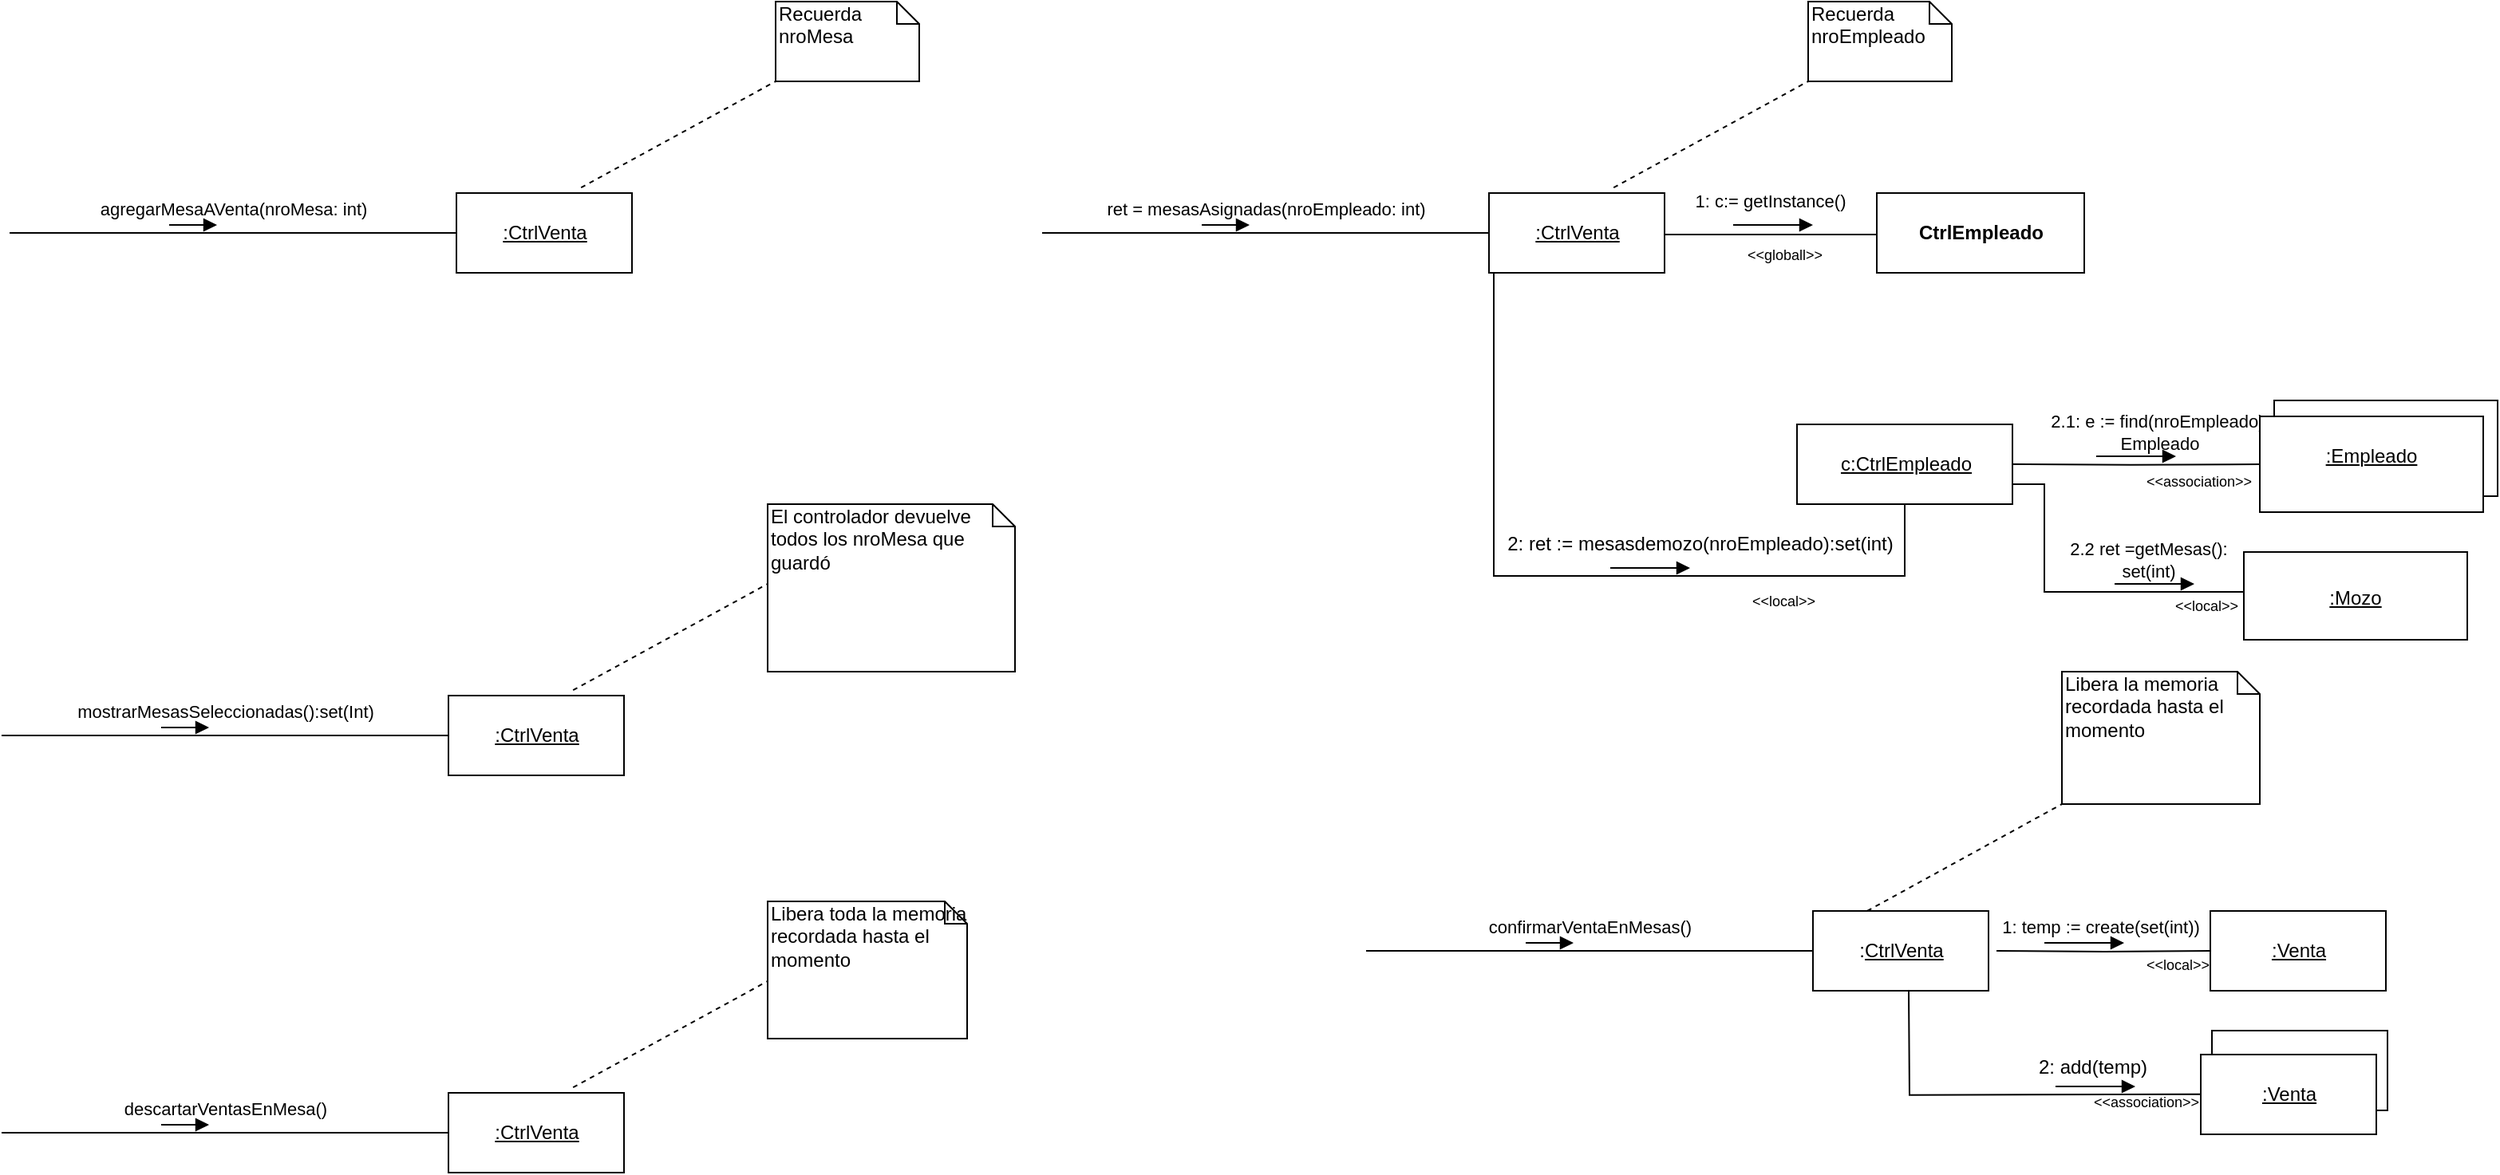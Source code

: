 <mxfile version="10.6.7" type="google"><diagram id="XITCV6rxLnrqJTZSEeq6" name="Page-1"><mxGraphModel dx="2244" dy="764" grid="1" gridSize="10" guides="1" tooltips="1" connect="1" arrows="1" fold="1" page="1" pageScale="1" pageWidth="850" pageHeight="1100" math="0" shadow="0"><root><mxCell id="0"/><mxCell id="1" parent="0"/><mxCell id="_JGOVRF6-J729eWd5HFG-68" value="ventas:Venta" style="html=1;" parent="1" vertex="1"><mxGeometry x="550" y="765" width="110" height="50" as="geometry"/></mxCell><mxCell id="mEKYk5pf4T8N4epr3JKc-3" value="ret = mesasAsignadas(nroEmpleado: int)" style="edgeStyle=orthogonalEdgeStyle;rounded=0;orthogonalLoop=1;jettySize=auto;html=1;endArrow=none;endFill=0;" parent="1" source="mEKYk5pf4T8N4epr3JKc-2" edge="1"><mxGeometry y="-15" relative="1" as="geometry"><mxPoint x="-183" y="265" as="targetPoint"/><mxPoint as="offset"/></mxGeometry></mxCell><mxCell id="7O2y62O4f9Qf7PfGyApV-1" value="1: c:= getInstance()" style="edgeStyle=orthogonalEdgeStyle;rounded=0;orthogonalLoop=1;jettySize=auto;html=1;endArrow=none;endFill=0;entryX=0;entryY=0.5;entryDx=0;entryDy=0;" parent="1" edge="1"><mxGeometry x="-0.007" y="21" relative="1" as="geometry"><mxPoint x="340" y="266" as="targetPoint"/><mxPoint x="207" y="266" as="sourcePoint"/><mxPoint as="offset"/></mxGeometry></mxCell><mxCell id="mEKYk5pf4T8N4epr3JKc-2" value="&lt;u&gt;:CtrlVenta&lt;/u&gt;" style="html=1;" parent="1" vertex="1"><mxGeometry x="97" y="240" width="110" height="50" as="geometry"/></mxCell><mxCell id="mEKYk5pf4T8N4epr3JKc-4" value="" style="endArrow=block;endFill=1;html=1;edgeStyle=orthogonalEdgeStyle;align=left;verticalAlign=top;" parent="1" edge="1"><mxGeometry x="-1" relative="1" as="geometry"><mxPoint x="-83" y="260" as="sourcePoint"/><mxPoint x="-53" y="260" as="targetPoint"/></mxGeometry></mxCell><mxCell id="mEKYk5pf4T8N4epr3JKc-5" value="" style="resizable=0;html=1;align=left;verticalAlign=bottom;labelBackgroundColor=#ffffff;fontSize=10;" parent="mEKYk5pf4T8N4epr3JKc-4" connectable="0" vertex="1"><mxGeometry x="-1" relative="1" as="geometry"/></mxCell><mxCell id="_JGOVRF6-J729eWd5HFG-1" value="Recuerda &lt;br&gt;nroEmpleado" style="shape=note;whiteSpace=wrap;html=1;size=14;verticalAlign=top;align=left;spacingTop=-6;" parent="1" vertex="1"><mxGeometry x="297" y="120" width="90" height="50" as="geometry"/></mxCell><mxCell id="_JGOVRF6-J729eWd5HFG-3" value="" style="endArrow=none;dashed=1;html=1;exitX=0.71;exitY=-0.068;exitDx=0;exitDy=0;exitPerimeter=0;" parent="1" source="mEKYk5pf4T8N4epr3JKc-2" edge="1"><mxGeometry width="50" height="50" relative="1" as="geometry"><mxPoint x="247" y="220" as="sourcePoint"/><mxPoint x="297" y="170" as="targetPoint"/></mxGeometry></mxCell><mxCell id="_JGOVRF6-J729eWd5HFG-14" style="edgeStyle=orthogonalEdgeStyle;rounded=0;orthogonalLoop=1;jettySize=auto;html=1;endArrow=none;endFill=0;" parent="1" source="_JGOVRF6-J729eWd5HFG-11" edge="1"><mxGeometry relative="1" as="geometry"><mxPoint x="143" y="290" as="targetPoint"/><Array as="points"><mxPoint x="100" y="480"/><mxPoint x="100" y="290"/></Array></mxGeometry></mxCell><mxCell id="_JGOVRF6-J729eWd5HFG-15" value="2: ret := mesasdemozo(nroEmpleado):set(int)" style="text;html=1;resizable=0;points=[];align=center;verticalAlign=middle;labelBackgroundColor=#ffffff;" parent="_JGOVRF6-J729eWd5HFG-14" vertex="1" connectable="0"><mxGeometry x="-0.207" relative="1" as="geometry"><mxPoint x="39" y="-20" as="offset"/></mxGeometry></mxCell><mxCell id="_JGOVRF6-J729eWd5HFG-22" value="" style="html=1;verticalAlign=bottom;endArrow=block;" parent="1" edge="1"><mxGeometry width="80" relative="1" as="geometry"><mxPoint x="173" y="475.0" as="sourcePoint"/><mxPoint x="223" y="475.0" as="targetPoint"/></mxGeometry></mxCell><mxCell id="_JGOVRF6-J729eWd5HFG-23" value="agregarMesaAVenta(nroMesa: int)" style="edgeStyle=orthogonalEdgeStyle;rounded=0;orthogonalLoop=1;jettySize=auto;html=1;endArrow=none;endFill=0;" parent="1" source="_JGOVRF6-J729eWd5HFG-25" edge="1"><mxGeometry y="-15" relative="1" as="geometry"><mxPoint x="-830" y="265" as="targetPoint"/><mxPoint as="offset"/></mxGeometry></mxCell><mxCell id="_JGOVRF6-J729eWd5HFG-25" value="&lt;u&gt;:CtrlVenta&lt;/u&gt;" style="html=1;" parent="1" vertex="1"><mxGeometry x="-550" y="240" width="110" height="50" as="geometry"/></mxCell><mxCell id="_JGOVRF6-J729eWd5HFG-26" value="" style="endArrow=block;endFill=1;html=1;edgeStyle=orthogonalEdgeStyle;align=left;verticalAlign=top;" parent="1" edge="1"><mxGeometry x="-1" relative="1" as="geometry"><mxPoint x="-730" y="260" as="sourcePoint"/><mxPoint x="-700" y="260" as="targetPoint"/></mxGeometry></mxCell><mxCell id="_JGOVRF6-J729eWd5HFG-27" value="" style="resizable=0;html=1;align=left;verticalAlign=bottom;labelBackgroundColor=#ffffff;fontSize=10;" parent="_JGOVRF6-J729eWd5HFG-26" connectable="0" vertex="1"><mxGeometry x="-1" relative="1" as="geometry"/></mxCell><mxCell id="_JGOVRF6-J729eWd5HFG-28" value="Recuerda &lt;br&gt;nroMesa" style="shape=note;whiteSpace=wrap;html=1;size=14;verticalAlign=top;align=left;spacingTop=-6;" parent="1" vertex="1"><mxGeometry x="-350" y="120" width="90" height="50" as="geometry"/></mxCell><mxCell id="_JGOVRF6-J729eWd5HFG-29" value="" style="endArrow=none;dashed=1;html=1;exitX=0.71;exitY=-0.068;exitDx=0;exitDy=0;exitPerimeter=0;" parent="1" source="_JGOVRF6-J729eWd5HFG-25" edge="1"><mxGeometry width="50" height="50" relative="1" as="geometry"><mxPoint x="-400" y="220" as="sourcePoint"/><mxPoint x="-350" y="170" as="targetPoint"/></mxGeometry></mxCell><mxCell id="_JGOVRF6-J729eWd5HFG-36" value="mostrarMesasSeleccionadas():set(Int)" style="edgeStyle=orthogonalEdgeStyle;rounded=0;orthogonalLoop=1;jettySize=auto;html=1;endArrow=none;endFill=0;" parent="1" source="_JGOVRF6-J729eWd5HFG-37" edge="1"><mxGeometry y="-15" relative="1" as="geometry"><mxPoint x="-835" y="580" as="targetPoint"/><mxPoint as="offset"/></mxGeometry></mxCell><mxCell id="_JGOVRF6-J729eWd5HFG-37" value="&lt;u&gt;:CtrlVenta&lt;/u&gt;" style="html=1;" parent="1" vertex="1"><mxGeometry x="-555" y="555" width="110" height="50" as="geometry"/></mxCell><mxCell id="_JGOVRF6-J729eWd5HFG-38" value="" style="endArrow=block;endFill=1;html=1;edgeStyle=orthogonalEdgeStyle;align=left;verticalAlign=top;" parent="1" edge="1"><mxGeometry x="-1" relative="1" as="geometry"><mxPoint x="-735" y="575" as="sourcePoint"/><mxPoint x="-705" y="575" as="targetPoint"/></mxGeometry></mxCell><mxCell id="_JGOVRF6-J729eWd5HFG-39" value="" style="resizable=0;html=1;align=left;verticalAlign=bottom;labelBackgroundColor=#ffffff;fontSize=10;" parent="_JGOVRF6-J729eWd5HFG-38" connectable="0" vertex="1"><mxGeometry x="-1" relative="1" as="geometry"/></mxCell><mxCell id="_JGOVRF6-J729eWd5HFG-40" value="El controlador devuelve &lt;br&gt;todos los nroMesa que guardó" style="shape=note;whiteSpace=wrap;html=1;size=14;verticalAlign=top;align=left;spacingTop=-6;" parent="1" vertex="1"><mxGeometry x="-355" y="435" width="155" height="105" as="geometry"/></mxCell><mxCell id="_JGOVRF6-J729eWd5HFG-41" value="" style="endArrow=none;dashed=1;html=1;exitX=0.71;exitY=-0.068;exitDx=0;exitDy=0;exitPerimeter=0;" parent="1" source="_JGOVRF6-J729eWd5HFG-37" edge="1"><mxGeometry width="50" height="50" relative="1" as="geometry"><mxPoint x="-405" y="535" as="sourcePoint"/><mxPoint x="-355" y="485" as="targetPoint"/></mxGeometry></mxCell><mxCell id="_JGOVRF6-J729eWd5HFG-43" value="descartarVentasEnMesa()" style="edgeStyle=orthogonalEdgeStyle;rounded=0;orthogonalLoop=1;jettySize=auto;html=1;endArrow=none;endFill=0;" parent="1" source="_JGOVRF6-J729eWd5HFG-44" edge="1"><mxGeometry y="-15" relative="1" as="geometry"><mxPoint x="-835" y="829" as="targetPoint"/><mxPoint as="offset"/></mxGeometry></mxCell><mxCell id="_JGOVRF6-J729eWd5HFG-44" value="&lt;u&gt;:CtrlVenta&lt;/u&gt;" style="html=1;" parent="1" vertex="1"><mxGeometry x="-555" y="804" width="110" height="50" as="geometry"/></mxCell><mxCell id="_JGOVRF6-J729eWd5HFG-45" value="" style="endArrow=block;endFill=1;html=1;edgeStyle=orthogonalEdgeStyle;align=left;verticalAlign=top;" parent="1" edge="1"><mxGeometry x="-1" relative="1" as="geometry"><mxPoint x="-735" y="824" as="sourcePoint"/><mxPoint x="-705" y="824" as="targetPoint"/></mxGeometry></mxCell><mxCell id="_JGOVRF6-J729eWd5HFG-46" value="" style="resizable=0;html=1;align=left;verticalAlign=bottom;labelBackgroundColor=#ffffff;fontSize=10;" parent="_JGOVRF6-J729eWd5HFG-45" connectable="0" vertex="1"><mxGeometry x="-1" relative="1" as="geometry"/></mxCell><mxCell id="_JGOVRF6-J729eWd5HFG-47" value="Libera toda la memoria recordada hasta el momento" style="shape=note;whiteSpace=wrap;html=1;size=14;verticalAlign=top;align=left;spacingTop=-6;" parent="1" vertex="1"><mxGeometry x="-355" y="684" width="125" height="86" as="geometry"/></mxCell><mxCell id="_JGOVRF6-J729eWd5HFG-48" value="" style="endArrow=none;dashed=1;html=1;exitX=0.71;exitY=-0.068;exitDx=0;exitDy=0;exitPerimeter=0;" parent="1" source="_JGOVRF6-J729eWd5HFG-44" edge="1"><mxGeometry width="50" height="50" relative="1" as="geometry"><mxPoint x="-405" y="784" as="sourcePoint"/><mxPoint x="-355" y="734" as="targetPoint"/></mxGeometry></mxCell><mxCell id="_JGOVRF6-J729eWd5HFG-49" value="confirmarVentaEnMesas()" style="edgeStyle=orthogonalEdgeStyle;rounded=0;orthogonalLoop=1;jettySize=auto;html=1;endArrow=none;endFill=0;" parent="1" source="_JGOVRF6-J729eWd5HFG-51" edge="1"><mxGeometry y="-15" relative="1" as="geometry"><mxPoint x="20" y="715" as="targetPoint"/><mxPoint as="offset"/><Array as="points"><mxPoint x="220" y="715"/><mxPoint x="220" y="715"/></Array></mxGeometry></mxCell><mxCell id="_JGOVRF6-J729eWd5HFG-50" value="1: temp := create(set(int))" style="edgeStyle=orthogonalEdgeStyle;rounded=0;orthogonalLoop=1;jettySize=auto;html=1;endArrow=none;endFill=0;entryX=0;entryY=0.5;entryDx=0;entryDy=0;" parent="1" target="_JGOVRF6-J729eWd5HFG-62" edge="1"><mxGeometry x="-0.03" y="15" relative="1" as="geometry"><mxPoint x="545" y="715" as="targetPoint"/><mxPoint as="offset"/><mxPoint x="415" y="715" as="sourcePoint"/></mxGeometry></mxCell><mxCell id="_JGOVRF6-J729eWd5HFG-51" value="&lt;div&gt;:&lt;u&gt;CtrlVenta&lt;/u&gt;&lt;/div&gt;" style="html=1;" parent="1" vertex="1"><mxGeometry x="300" y="690" width="110" height="50" as="geometry"/></mxCell><mxCell id="_JGOVRF6-J729eWd5HFG-52" value="" style="endArrow=block;endFill=1;html=1;edgeStyle=orthogonalEdgeStyle;align=left;verticalAlign=top;" parent="1" edge="1"><mxGeometry x="-1" relative="1" as="geometry"><mxPoint x="120" y="710" as="sourcePoint"/><mxPoint x="150" y="710" as="targetPoint"/></mxGeometry></mxCell><mxCell id="_JGOVRF6-J729eWd5HFG-53" value="" style="resizable=0;html=1;align=left;verticalAlign=bottom;labelBackgroundColor=#ffffff;fontSize=10;" parent="_JGOVRF6-J729eWd5HFG-52" connectable="0" vertex="1"><mxGeometry x="-1" relative="1" as="geometry"/></mxCell><mxCell id="_JGOVRF6-J729eWd5HFG-56" style="edgeStyle=orthogonalEdgeStyle;rounded=0;orthogonalLoop=1;jettySize=auto;html=1;endArrow=none;endFill=0;" parent="1" edge="1"><mxGeometry relative="1" as="geometry"><mxPoint x="360" y="740" as="targetPoint"/><mxPoint x="543" y="804.862" as="sourcePoint"/></mxGeometry></mxCell><mxCell id="_JGOVRF6-J729eWd5HFG-57" value="2: add(temp)" style="text;html=1;resizable=0;points=[];align=center;verticalAlign=middle;labelBackgroundColor=#ffffff;" parent="_JGOVRF6-J729eWd5HFG-56" vertex="1" connectable="0"><mxGeometry x="-0.207" relative="1" as="geometry"><mxPoint x="30" y="-17" as="offset"/></mxGeometry></mxCell><mxCell id="_JGOVRF6-J729eWd5HFG-60" value="" style="html=1;verticalAlign=bottom;endArrow=block;" parent="1" edge="1"><mxGeometry width="80" relative="1" as="geometry"><mxPoint x="445" y="710" as="sourcePoint"/><mxPoint x="495" y="710" as="targetPoint"/></mxGeometry></mxCell><mxCell id="_JGOVRF6-J729eWd5HFG-61" value="" style="html=1;verticalAlign=bottom;endArrow=block;" parent="1" edge="1"><mxGeometry width="80" relative="1" as="geometry"><mxPoint x="452" y="800" as="sourcePoint"/><mxPoint x="502" y="800" as="targetPoint"/></mxGeometry></mxCell><mxCell id="_JGOVRF6-J729eWd5HFG-62" value="&lt;u&gt;:Venta&lt;/u&gt;" style="html=1;" parent="1" vertex="1"><mxGeometry x="549" y="690" width="110" height="50" as="geometry"/></mxCell><mxCell id="_JGOVRF6-J729eWd5HFG-67" value="&lt;u&gt;:Venta&lt;/u&gt;" style="html=1;" parent="1" vertex="1"><mxGeometry x="543" y="780" width="110" height="50" as="geometry"/></mxCell><mxCell id="PxA-X_OV6fMBi9cE627C-7" value="&lt;font style=&quot;font-size: 9px&quot;&gt;&amp;lt;&amp;lt;local&amp;gt;&amp;gt;&lt;/font&gt;" style="text;html=1;resizable=0;points=[];autosize=1;align=left;verticalAlign=top;spacingTop=-4;" parent="1" vertex="1"><mxGeometry x="260" y="485" width="60" height="20" as="geometry"/></mxCell><mxCell id="PxA-X_OV6fMBi9cE627C-9" value="Libera la memoria recordada hasta el momento" style="shape=note;whiteSpace=wrap;html=1;size=14;verticalAlign=top;align=left;spacingTop=-6;" parent="1" vertex="1"><mxGeometry x="456" y="540" width="124" height="83" as="geometry"/></mxCell><mxCell id="PxA-X_OV6fMBi9cE627C-10" value="" style="endArrow=none;dashed=1;html=1;exitX=0.71;exitY=-0.068;exitDx=0;exitDy=0;exitPerimeter=0;" parent="1" edge="1"><mxGeometry width="50" height="50" relative="1" as="geometry"><mxPoint x="334" y="690" as="sourcePoint"/><mxPoint x="456" y="623" as="targetPoint"/></mxGeometry></mxCell><mxCell id="PxA-X_OV6fMBi9cE627C-17" value="&lt;font style=&quot;font-size: 9px&quot;&gt;&amp;lt;&amp;lt;local&amp;gt;&amp;gt;&lt;/font&gt;" style="text;html=1;resizable=0;points=[];autosize=1;align=left;verticalAlign=top;spacingTop=-4;" parent="1" vertex="1"><mxGeometry x="507" y="713" width="50" height="20" as="geometry"/></mxCell><mxCell id="PxA-X_OV6fMBi9cE627C-21" value="&lt;font style=&quot;font-size: 9px&quot;&gt;&amp;lt;&amp;lt;association&amp;gt;&amp;gt;&lt;/font&gt;" style="text;html=1;resizable=0;points=[];autosize=1;align=left;verticalAlign=top;spacingTop=-4;" parent="1" vertex="1"><mxGeometry x="474" y="799" width="80" height="20" as="geometry"/></mxCell><mxCell id="7O2y62O4f9Qf7PfGyApV-2" value="&lt;b&gt;CtrlEmpleado&lt;/b&gt;" style="html=1;" parent="1" vertex="1"><mxGeometry x="340" y="240" width="130" height="50" as="geometry"/></mxCell><mxCell id="7O2y62O4f9Qf7PfGyApV-3" value="" style="verticalAlign=top;align=left;overflow=fill;fontSize=12;fontFamily=Helvetica;html=1;" parent="1" vertex="1"><mxGeometry x="589" y="370" width="140" height="60" as="geometry"/></mxCell><mxCell id="7O2y62O4f9Qf7PfGyApV-4" value="2.1: e := find(nroEmpleado):&lt;br&gt;Empleado" style="edgeStyle=orthogonalEdgeStyle;rounded=0;orthogonalLoop=1;jettySize=auto;html=1;endArrow=none;endFill=0;entryX=0;entryY=0.5;entryDx=0;entryDy=0;" parent="1" target="7O2y62O4f9Qf7PfGyApV-6" edge="1"><mxGeometry x="0.227" y="20" relative="1" as="geometry"><mxPoint x="571.857" y="409.857" as="targetPoint"/><mxPoint as="offset"/><mxPoint x="417" y="409.857" as="sourcePoint"/></mxGeometry></mxCell><mxCell id="7O2y62O4f9Qf7PfGyApV-5" value="" style="html=1;verticalAlign=bottom;endArrow=block;" parent="1" edge="1"><mxGeometry width="80" relative="1" as="geometry"><mxPoint x="477.5" y="405" as="sourcePoint"/><mxPoint x="527.5" y="405" as="targetPoint"/></mxGeometry></mxCell><mxCell id="7O2y62O4f9Qf7PfGyApV-6" value="&lt;div&gt;&lt;br&gt;&lt;/div&gt;&lt;p style=&quot;margin: 0px ; margin-top: 4px ; text-align: center&quot;&gt;&lt;u&gt;:Empleado&lt;br&gt;&lt;/u&gt;&lt;/p&gt;&lt;div style=&quot;height: 2px&quot;&gt;&lt;/div&gt;" style="verticalAlign=top;align=left;overflow=fill;fontSize=12;fontFamily=Helvetica;html=1;" parent="1" vertex="1"><mxGeometry x="580" y="380" width="140" height="60" as="geometry"/></mxCell><mxCell id="7O2y62O4f9Qf7PfGyApV-7" value="&lt;font style=&quot;font-size: 9px&quot;&gt;&amp;lt;&amp;lt;association&amp;gt;&amp;gt;&lt;/font&gt;" style="text;html=1;resizable=0;points=[];autosize=1;align=left;verticalAlign=top;spacingTop=-4;" parent="1" vertex="1"><mxGeometry x="507" y="410" width="80" height="20" as="geometry"/></mxCell><mxCell id="7O2y62O4f9Qf7PfGyApV-13" value="2.2 ret =getMesas():&lt;br&gt;set(int)" style="edgeStyle=orthogonalEdgeStyle;rounded=0;orthogonalLoop=1;jettySize=auto;html=1;endArrow=none;endFill=0;entryX=1;entryY=0.75;entryDx=0;entryDy=0;" parent="1" target="_JGOVRF6-J729eWd5HFG-11" edge="1"><mxGeometry x="-0.434" y="-20" relative="1" as="geometry"><mxPoint x="570" y="490" as="sourcePoint"/><Array as="points"><mxPoint x="560" y="490"/><mxPoint x="445" y="490"/><mxPoint x="445" y="423"/></Array><mxPoint as="offset"/></mxGeometry></mxCell><mxCell id="_JGOVRF6-J729eWd5HFG-11" value="&lt;u&gt;c:CtrlEmpleado&lt;/u&gt;" style="html=1;" parent="1" vertex="1"><mxGeometry x="290" y="385" width="135" height="50" as="geometry"/></mxCell><mxCell id="7O2y62O4f9Qf7PfGyApV-12" value="" style="html=1;verticalAlign=bottom;endArrow=block;" parent="1" edge="1"><mxGeometry width="80" relative="1" as="geometry"><mxPoint x="250" y="260" as="sourcePoint"/><mxPoint x="300" y="260" as="targetPoint"/></mxGeometry></mxCell><mxCell id="7O2y62O4f9Qf7PfGyApV-14" value="&lt;p style=&quot;margin: 0px ; margin-top: 4px ; text-align: center&quot;&gt;&lt;br&gt;&lt;/p&gt;&lt;p style=&quot;margin: 0px ; margin-top: 4px ; text-align: center&quot;&gt;&lt;u&gt;:Mozo&lt;br&gt;&lt;/u&gt;&lt;/p&gt;&lt;div style=&quot;height: 2px&quot;&gt;&lt;/div&gt;" style="verticalAlign=top;align=left;overflow=fill;fontSize=12;fontFamily=Helvetica;html=1;" parent="1" vertex="1"><mxGeometry x="570" y="465" width="140" height="55" as="geometry"/></mxCell><mxCell id="7O2y62O4f9Qf7PfGyApV-15" value="&lt;font style=&quot;font-size: 9px&quot;&gt;&amp;lt;&amp;lt;local&amp;gt;&amp;gt;&lt;/font&gt;" style="text;html=1;resizable=0;points=[];autosize=1;align=left;verticalAlign=top;spacingTop=-4;" parent="1" vertex="1"><mxGeometry x="525" y="487.5" width="50" height="20" as="geometry"/></mxCell><mxCell id="7O2y62O4f9Qf7PfGyApV-16" value="" style="html=1;verticalAlign=bottom;endArrow=block;" parent="1" edge="1"><mxGeometry width="80" relative="1" as="geometry"><mxPoint x="489" y="485" as="sourcePoint"/><mxPoint x="539" y="485" as="targetPoint"/></mxGeometry></mxCell><mxCell id="W7LHuocbq1gGqB8Z_hww-1" value="&lt;font style=&quot;font-size: 9px&quot;&gt;&amp;lt;&amp;lt;globall&amp;gt;&amp;gt;&lt;/font&gt;" style="text;html=1;resizable=0;points=[];autosize=1;align=left;verticalAlign=top;spacingTop=-4;" parent="1" vertex="1"><mxGeometry x="257" y="267.5" width="60" height="20" as="geometry"/></mxCell></root></mxGraphModel></diagram></mxfile>